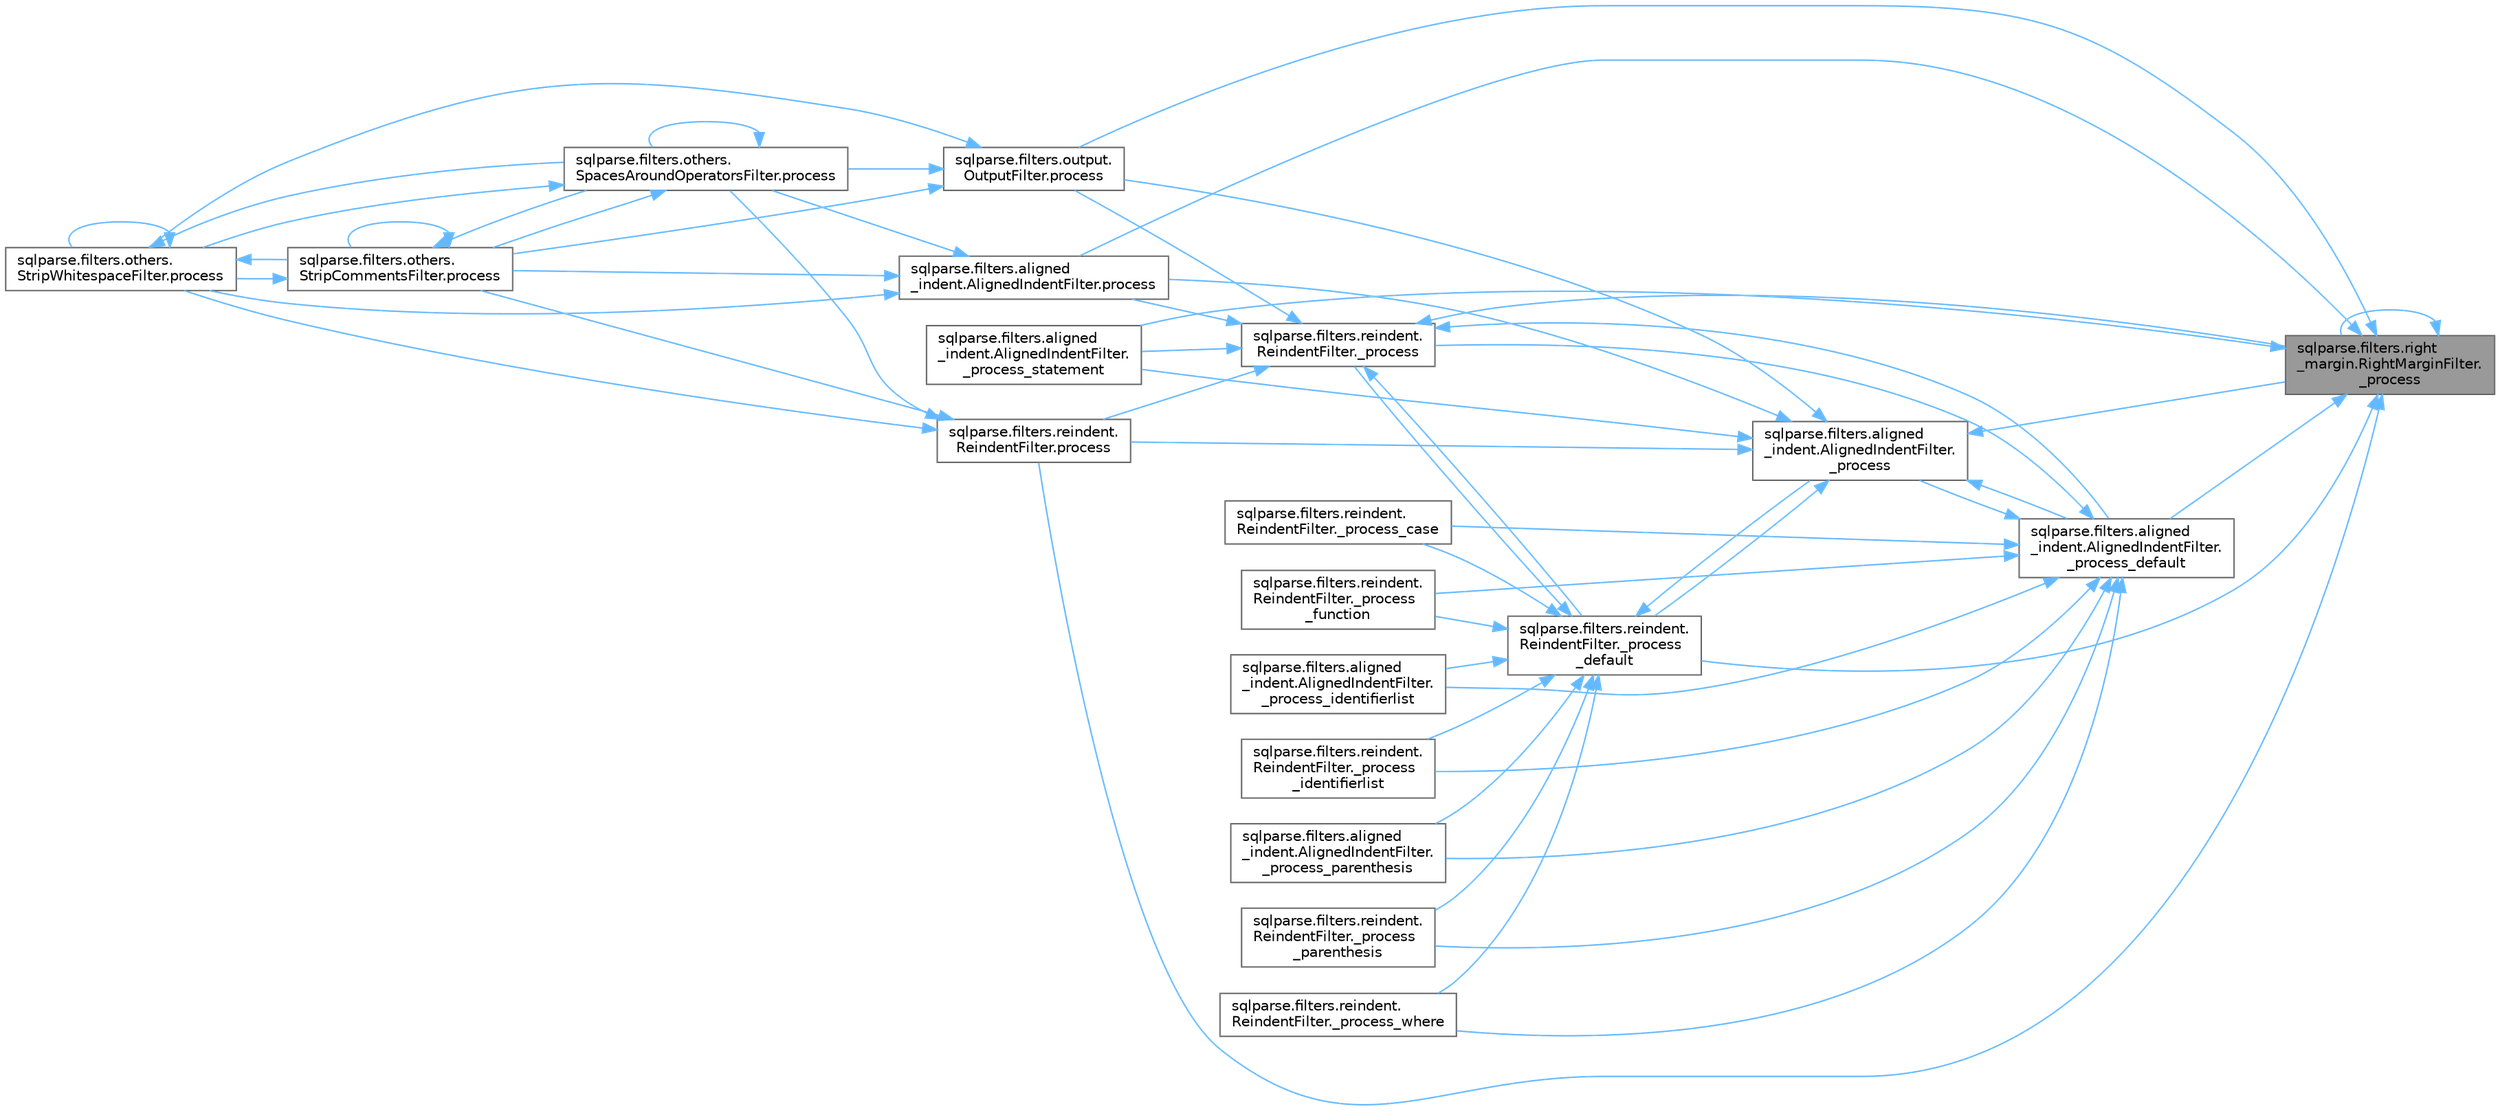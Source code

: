 digraph "sqlparse.filters.right_margin.RightMarginFilter._process"
{
 // LATEX_PDF_SIZE
  bgcolor="transparent";
  edge [fontname=Helvetica,fontsize=10,labelfontname=Helvetica,labelfontsize=10];
  node [fontname=Helvetica,fontsize=10,shape=box,height=0.2,width=0.4];
  rankdir="RL";
  Node1 [id="Node000001",label="sqlparse.filters.right\l_margin.RightMarginFilter.\l_process",height=0.2,width=0.4,color="gray40", fillcolor="grey60", style="filled", fontcolor="black",tooltip=" "];
  Node1 -> Node1 [id="edge1_Node000001_Node000001",dir="back",color="steelblue1",style="solid",tooltip=" "];
  Node1 -> Node2 [id="edge2_Node000001_Node000002",dir="back",color="steelblue1",style="solid",tooltip=" "];
  Node2 [id="Node000002",label="sqlparse.filters.aligned\l_indent.AlignedIndentFilter.\l_process_default",height=0.2,width=0.4,color="grey40", fillcolor="white", style="filled",URL="$classsqlparse_1_1filters_1_1aligned__indent_1_1_aligned_indent_filter.html#a3ea4e4dfdbefcbe959c08542b0d53201",tooltip=" "];
  Node2 -> Node3 [id="edge3_Node000002_Node000003",dir="back",color="steelblue1",style="solid",tooltip=" "];
  Node3 [id="Node000003",label="sqlparse.filters.aligned\l_indent.AlignedIndentFilter.\l_process",height=0.2,width=0.4,color="grey40", fillcolor="white", style="filled",URL="$classsqlparse_1_1filters_1_1aligned__indent_1_1_aligned_indent_filter.html#ad998883fe7e7b68c6f4a789c37311b87",tooltip=" "];
  Node3 -> Node1 [id="edge4_Node000003_Node000001",dir="back",color="steelblue1",style="solid",tooltip=" "];
  Node3 -> Node2 [id="edge5_Node000003_Node000002",dir="back",color="steelblue1",style="solid",tooltip=" "];
  Node3 -> Node4 [id="edge6_Node000003_Node000004",dir="back",color="steelblue1",style="solid",tooltip=" "];
  Node4 [id="Node000004",label="sqlparse.filters.reindent.\lReindentFilter._process\l_default",height=0.2,width=0.4,color="grey40", fillcolor="white", style="filled",URL="$classsqlparse_1_1filters_1_1reindent_1_1_reindent_filter.html#a1c1a3a8db38895a336e3e44c9ce4dc14",tooltip=" "];
  Node4 -> Node3 [id="edge7_Node000004_Node000003",dir="back",color="steelblue1",style="solid",tooltip=" "];
  Node4 -> Node5 [id="edge8_Node000004_Node000005",dir="back",color="steelblue1",style="solid",tooltip=" "];
  Node5 [id="Node000005",label="sqlparse.filters.reindent.\lReindentFilter._process",height=0.2,width=0.4,color="grey40", fillcolor="white", style="filled",URL="$classsqlparse_1_1filters_1_1reindent_1_1_reindent_filter.html#aa8d7cd3a887a74b15b60245754c2f0ad",tooltip=" "];
  Node5 -> Node1 [id="edge9_Node000005_Node000001",dir="back",color="steelblue1",style="solid",tooltip=" "];
  Node5 -> Node2 [id="edge10_Node000005_Node000002",dir="back",color="steelblue1",style="solid",tooltip=" "];
  Node5 -> Node4 [id="edge11_Node000005_Node000004",dir="back",color="steelblue1",style="solid",tooltip=" "];
  Node5 -> Node6 [id="edge12_Node000005_Node000006",dir="back",color="steelblue1",style="solid",tooltip=" "];
  Node6 [id="Node000006",label="sqlparse.filters.aligned\l_indent.AlignedIndentFilter.\l_process_statement",height=0.2,width=0.4,color="grey40", fillcolor="white", style="filled",URL="$classsqlparse_1_1filters_1_1aligned__indent_1_1_aligned_indent_filter.html#a0dc0e7f7d4e057c4840e8b0830e2e31e",tooltip=" "];
  Node5 -> Node7 [id="edge13_Node000005_Node000007",dir="back",color="steelblue1",style="solid",tooltip=" "];
  Node7 [id="Node000007",label="sqlparse.filters.aligned\l_indent.AlignedIndentFilter.process",height=0.2,width=0.4,color="grey40", fillcolor="white", style="filled",URL="$classsqlparse_1_1filters_1_1aligned__indent_1_1_aligned_indent_filter.html#a932c29e956eedefc82ac8c90ac4a46e0",tooltip=" "];
  Node7 -> Node8 [id="edge14_Node000007_Node000008",dir="back",color="steelblue1",style="solid",tooltip=" "];
  Node8 [id="Node000008",label="sqlparse.filters.others.\lSpacesAroundOperatorsFilter.process",height=0.2,width=0.4,color="grey40", fillcolor="white", style="filled",URL="$classsqlparse_1_1filters_1_1others_1_1_spaces_around_operators_filter.html#a1a4308bab3c941f190c9aa6fa6d99492",tooltip=" "];
  Node8 -> Node8 [id="edge15_Node000008_Node000008",dir="back",color="steelblue1",style="solid",tooltip=" "];
  Node8 -> Node9 [id="edge16_Node000008_Node000009",dir="back",color="steelblue1",style="solid",tooltip=" "];
  Node9 [id="Node000009",label="sqlparse.filters.others.\lStripCommentsFilter.process",height=0.2,width=0.4,color="grey40", fillcolor="white", style="filled",URL="$classsqlparse_1_1filters_1_1others_1_1_strip_comments_filter.html#a7aeeca5b82a1b2768af6be530fbbd448",tooltip=" "];
  Node9 -> Node8 [id="edge17_Node000009_Node000008",dir="back",color="steelblue1",style="solid",tooltip=" "];
  Node9 -> Node9 [id="edge18_Node000009_Node000009",dir="back",color="steelblue1",style="solid",tooltip=" "];
  Node9 -> Node10 [id="edge19_Node000009_Node000010",dir="back",color="steelblue1",style="solid",tooltip=" "];
  Node10 [id="Node000010",label="sqlparse.filters.others.\lStripWhitespaceFilter.process",height=0.2,width=0.4,color="grey40", fillcolor="white", style="filled",URL="$classsqlparse_1_1filters_1_1others_1_1_strip_whitespace_filter.html#a6a736c7dd56d1257bede1672a9e3302b",tooltip=" "];
  Node10 -> Node8 [id="edge20_Node000010_Node000008",dir="back",color="steelblue1",style="solid",tooltip=" "];
  Node10 -> Node9 [id="edge21_Node000010_Node000009",dir="back",color="steelblue1",style="solid",tooltip=" "];
  Node10 -> Node10 [id="edge22_Node000010_Node000010",dir="back",color="steelblue1",style="solid",tooltip=" "];
  Node8 -> Node10 [id="edge23_Node000008_Node000010",dir="back",color="steelblue1",style="solid",tooltip=" "];
  Node7 -> Node9 [id="edge24_Node000007_Node000009",dir="back",color="steelblue1",style="solid",tooltip=" "];
  Node7 -> Node10 [id="edge25_Node000007_Node000010",dir="back",color="steelblue1",style="solid",tooltip=" "];
  Node5 -> Node11 [id="edge26_Node000005_Node000011",dir="back",color="steelblue1",style="solid",tooltip=" "];
  Node11 [id="Node000011",label="sqlparse.filters.output.\lOutputFilter.process",height=0.2,width=0.4,color="grey40", fillcolor="white", style="filled",URL="$classsqlparse_1_1filters_1_1output_1_1_output_filter.html#a3a3811380b4736898bf22188c02ac442",tooltip=" "];
  Node11 -> Node8 [id="edge27_Node000011_Node000008",dir="back",color="steelblue1",style="solid",tooltip=" "];
  Node11 -> Node9 [id="edge28_Node000011_Node000009",dir="back",color="steelblue1",style="solid",tooltip=" "];
  Node11 -> Node10 [id="edge29_Node000011_Node000010",dir="back",color="steelblue1",style="solid",tooltip=" "];
  Node5 -> Node12 [id="edge30_Node000005_Node000012",dir="back",color="steelblue1",style="solid",tooltip=" "];
  Node12 [id="Node000012",label="sqlparse.filters.reindent.\lReindentFilter.process",height=0.2,width=0.4,color="grey40", fillcolor="white", style="filled",URL="$classsqlparse_1_1filters_1_1reindent_1_1_reindent_filter.html#aee98c0fb7d6a3052e6c3c837f706830e",tooltip=" "];
  Node12 -> Node8 [id="edge31_Node000012_Node000008",dir="back",color="steelblue1",style="solid",tooltip=" "];
  Node12 -> Node9 [id="edge32_Node000012_Node000009",dir="back",color="steelblue1",style="solid",tooltip=" "];
  Node12 -> Node10 [id="edge33_Node000012_Node000010",dir="back",color="steelblue1",style="solid",tooltip=" "];
  Node4 -> Node13 [id="edge34_Node000004_Node000013",dir="back",color="steelblue1",style="solid",tooltip=" "];
  Node13 [id="Node000013",label="sqlparse.filters.reindent.\lReindentFilter._process_case",height=0.2,width=0.4,color="grey40", fillcolor="white", style="filled",URL="$classsqlparse_1_1filters_1_1reindent_1_1_reindent_filter.html#aa388d01e64872b26a75ecd643e04756d",tooltip=" "];
  Node4 -> Node14 [id="edge35_Node000004_Node000014",dir="back",color="steelblue1",style="solid",tooltip=" "];
  Node14 [id="Node000014",label="sqlparse.filters.reindent.\lReindentFilter._process\l_function",height=0.2,width=0.4,color="grey40", fillcolor="white", style="filled",URL="$classsqlparse_1_1filters_1_1reindent_1_1_reindent_filter.html#a4743aabf7578671b08c44758a79221a1",tooltip=" "];
  Node4 -> Node15 [id="edge36_Node000004_Node000015",dir="back",color="steelblue1",style="solid",tooltip=" "];
  Node15 [id="Node000015",label="sqlparse.filters.aligned\l_indent.AlignedIndentFilter.\l_process_identifierlist",height=0.2,width=0.4,color="grey40", fillcolor="white", style="filled",URL="$classsqlparse_1_1filters_1_1aligned__indent_1_1_aligned_indent_filter.html#abcb7771d6ec4e8b27547d32b6ed5a464",tooltip=" "];
  Node4 -> Node16 [id="edge37_Node000004_Node000016",dir="back",color="steelblue1",style="solid",tooltip=" "];
  Node16 [id="Node000016",label="sqlparse.filters.reindent.\lReindentFilter._process\l_identifierlist",height=0.2,width=0.4,color="grey40", fillcolor="white", style="filled",URL="$classsqlparse_1_1filters_1_1reindent_1_1_reindent_filter.html#a78569a89684b032ab25014f95ec08ca6",tooltip=" "];
  Node4 -> Node17 [id="edge38_Node000004_Node000017",dir="back",color="steelblue1",style="solid",tooltip=" "];
  Node17 [id="Node000017",label="sqlparse.filters.aligned\l_indent.AlignedIndentFilter.\l_process_parenthesis",height=0.2,width=0.4,color="grey40", fillcolor="white", style="filled",URL="$classsqlparse_1_1filters_1_1aligned__indent_1_1_aligned_indent_filter.html#a6434c8b95516841ceaa94618c9633ba8",tooltip=" "];
  Node4 -> Node18 [id="edge39_Node000004_Node000018",dir="back",color="steelblue1",style="solid",tooltip=" "];
  Node18 [id="Node000018",label="sqlparse.filters.reindent.\lReindentFilter._process\l_parenthesis",height=0.2,width=0.4,color="grey40", fillcolor="white", style="filled",URL="$classsqlparse_1_1filters_1_1reindent_1_1_reindent_filter.html#a9d47731036de8918efc549068ebb75c8",tooltip=" "];
  Node4 -> Node19 [id="edge40_Node000004_Node000019",dir="back",color="steelblue1",style="solid",tooltip=" "];
  Node19 [id="Node000019",label="sqlparse.filters.reindent.\lReindentFilter._process_where",height=0.2,width=0.4,color="grey40", fillcolor="white", style="filled",URL="$classsqlparse_1_1filters_1_1reindent_1_1_reindent_filter.html#a3c457b0c21ece405ff6e543b59dfc8a7",tooltip=" "];
  Node3 -> Node6 [id="edge41_Node000003_Node000006",dir="back",color="steelblue1",style="solid",tooltip=" "];
  Node3 -> Node7 [id="edge42_Node000003_Node000007",dir="back",color="steelblue1",style="solid",tooltip=" "];
  Node3 -> Node11 [id="edge43_Node000003_Node000011",dir="back",color="steelblue1",style="solid",tooltip=" "];
  Node3 -> Node12 [id="edge44_Node000003_Node000012",dir="back",color="steelblue1",style="solid",tooltip=" "];
  Node2 -> Node5 [id="edge45_Node000002_Node000005",dir="back",color="steelblue1",style="solid",tooltip=" "];
  Node2 -> Node13 [id="edge46_Node000002_Node000013",dir="back",color="steelblue1",style="solid",tooltip=" "];
  Node2 -> Node14 [id="edge47_Node000002_Node000014",dir="back",color="steelblue1",style="solid",tooltip=" "];
  Node2 -> Node15 [id="edge48_Node000002_Node000015",dir="back",color="steelblue1",style="solid",tooltip=" "];
  Node2 -> Node16 [id="edge49_Node000002_Node000016",dir="back",color="steelblue1",style="solid",tooltip=" "];
  Node2 -> Node17 [id="edge50_Node000002_Node000017",dir="back",color="steelblue1",style="solid",tooltip=" "];
  Node2 -> Node18 [id="edge51_Node000002_Node000018",dir="back",color="steelblue1",style="solid",tooltip=" "];
  Node2 -> Node19 [id="edge52_Node000002_Node000019",dir="back",color="steelblue1",style="solid",tooltip=" "];
  Node1 -> Node4 [id="edge53_Node000001_Node000004",dir="back",color="steelblue1",style="solid",tooltip=" "];
  Node1 -> Node6 [id="edge54_Node000001_Node000006",dir="back",color="steelblue1",style="solid",tooltip=" "];
  Node1 -> Node7 [id="edge55_Node000001_Node000007",dir="back",color="steelblue1",style="solid",tooltip=" "];
  Node1 -> Node11 [id="edge56_Node000001_Node000011",dir="back",color="steelblue1",style="solid",tooltip=" "];
  Node1 -> Node12 [id="edge57_Node000001_Node000012",dir="back",color="steelblue1",style="solid",tooltip=" "];
}
